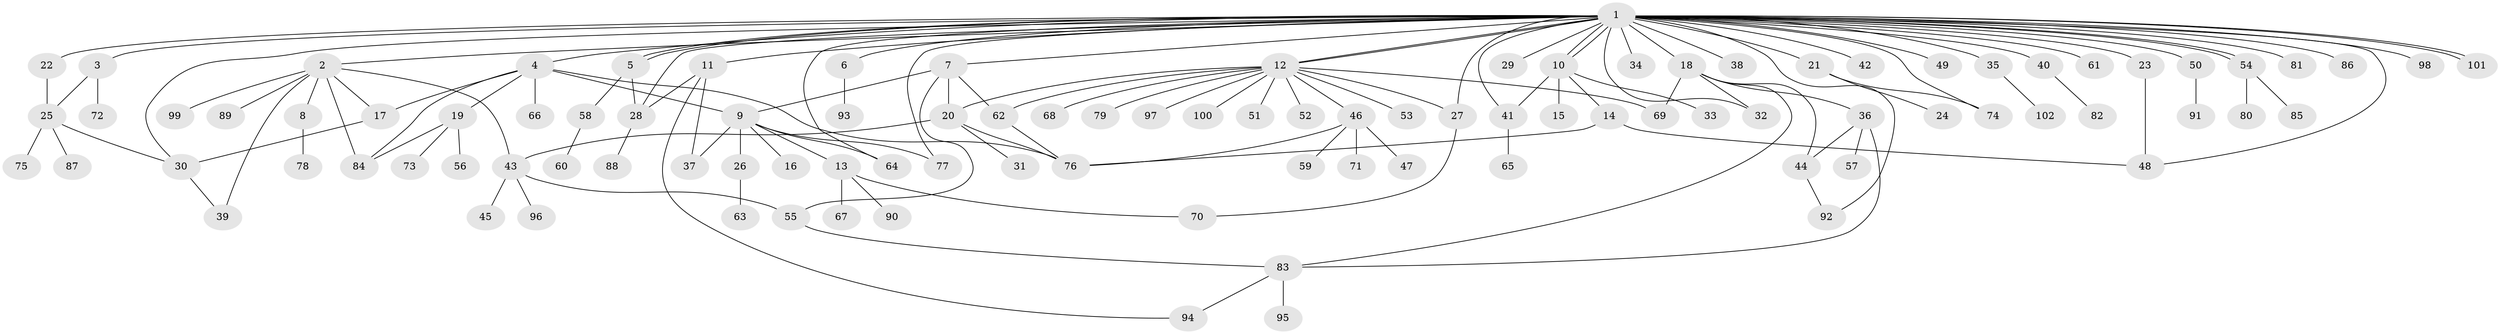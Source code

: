 // Generated by graph-tools (version 1.1) at 2025/01/03/09/25 03:01:43]
// undirected, 102 vertices, 140 edges
graph export_dot {
graph [start="1"]
  node [color=gray90,style=filled];
  1;
  2;
  3;
  4;
  5;
  6;
  7;
  8;
  9;
  10;
  11;
  12;
  13;
  14;
  15;
  16;
  17;
  18;
  19;
  20;
  21;
  22;
  23;
  24;
  25;
  26;
  27;
  28;
  29;
  30;
  31;
  32;
  33;
  34;
  35;
  36;
  37;
  38;
  39;
  40;
  41;
  42;
  43;
  44;
  45;
  46;
  47;
  48;
  49;
  50;
  51;
  52;
  53;
  54;
  55;
  56;
  57;
  58;
  59;
  60;
  61;
  62;
  63;
  64;
  65;
  66;
  67;
  68;
  69;
  70;
  71;
  72;
  73;
  74;
  75;
  76;
  77;
  78;
  79;
  80;
  81;
  82;
  83;
  84;
  85;
  86;
  87;
  88;
  89;
  90;
  91;
  92;
  93;
  94;
  95;
  96;
  97;
  98;
  99;
  100;
  101;
  102;
  1 -- 2;
  1 -- 3;
  1 -- 4;
  1 -- 5;
  1 -- 5;
  1 -- 6;
  1 -- 7;
  1 -- 10;
  1 -- 10;
  1 -- 11;
  1 -- 12;
  1 -- 12;
  1 -- 18;
  1 -- 21;
  1 -- 22;
  1 -- 23;
  1 -- 27;
  1 -- 28;
  1 -- 29;
  1 -- 30;
  1 -- 32;
  1 -- 34;
  1 -- 35;
  1 -- 38;
  1 -- 40;
  1 -- 41;
  1 -- 42;
  1 -- 48;
  1 -- 49;
  1 -- 50;
  1 -- 54;
  1 -- 54;
  1 -- 61;
  1 -- 64;
  1 -- 74;
  1 -- 77;
  1 -- 81;
  1 -- 86;
  1 -- 92;
  1 -- 98;
  1 -- 101;
  1 -- 101;
  2 -- 8;
  2 -- 17;
  2 -- 39;
  2 -- 43;
  2 -- 84;
  2 -- 89;
  2 -- 99;
  3 -- 25;
  3 -- 72;
  4 -- 9;
  4 -- 17;
  4 -- 19;
  4 -- 66;
  4 -- 76;
  4 -- 84;
  5 -- 28;
  5 -- 58;
  6 -- 93;
  7 -- 9;
  7 -- 20;
  7 -- 55;
  7 -- 62;
  8 -- 78;
  9 -- 13;
  9 -- 16;
  9 -- 26;
  9 -- 37;
  9 -- 64;
  9 -- 77;
  10 -- 14;
  10 -- 15;
  10 -- 33;
  10 -- 41;
  11 -- 28;
  11 -- 37;
  11 -- 94;
  12 -- 20;
  12 -- 27;
  12 -- 46;
  12 -- 51;
  12 -- 52;
  12 -- 53;
  12 -- 62;
  12 -- 68;
  12 -- 69;
  12 -- 79;
  12 -- 97;
  12 -- 100;
  13 -- 67;
  13 -- 70;
  13 -- 90;
  14 -- 48;
  14 -- 76;
  17 -- 30;
  18 -- 32;
  18 -- 36;
  18 -- 44;
  18 -- 69;
  18 -- 83;
  19 -- 56;
  19 -- 73;
  19 -- 84;
  20 -- 31;
  20 -- 43;
  20 -- 76;
  21 -- 24;
  21 -- 74;
  22 -- 25;
  23 -- 48;
  25 -- 30;
  25 -- 75;
  25 -- 87;
  26 -- 63;
  27 -- 70;
  28 -- 88;
  30 -- 39;
  35 -- 102;
  36 -- 44;
  36 -- 57;
  36 -- 83;
  40 -- 82;
  41 -- 65;
  43 -- 45;
  43 -- 55;
  43 -- 96;
  44 -- 92;
  46 -- 47;
  46 -- 59;
  46 -- 71;
  46 -- 76;
  50 -- 91;
  54 -- 80;
  54 -- 85;
  55 -- 83;
  58 -- 60;
  62 -- 76;
  83 -- 94;
  83 -- 95;
}
